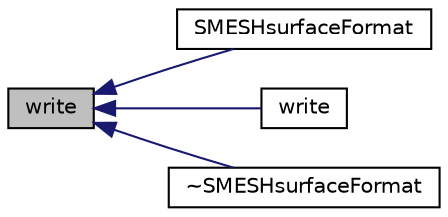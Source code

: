 digraph "write"
{
  bgcolor="transparent";
  edge [fontname="Helvetica",fontsize="10",labelfontname="Helvetica",labelfontsize="10"];
  node [fontname="Helvetica",fontsize="10",shape=record];
  rankdir="LR";
  Node190 [label="write",height=0.2,width=0.4,color="black", fillcolor="grey75", style="filled", fontcolor="black"];
  Node190 -> Node191 [dir="back",color="midnightblue",fontsize="10",style="solid",fontname="Helvetica"];
  Node191 [label="SMESHsurfaceFormat",height=0.2,width=0.4,color="black",URL="$a30885.html#a0f716c1f219647245bfcd83c25fa6a13",tooltip="Construct null. "];
  Node190 -> Node192 [dir="back",color="midnightblue",fontsize="10",style="solid",fontname="Helvetica"];
  Node192 [label="write",height=0.2,width=0.4,color="black",URL="$a30885.html#a01c3b83ec613ee5baee3f67a188e98b1",tooltip="Write object. "];
  Node190 -> Node193 [dir="back",color="midnightblue",fontsize="10",style="solid",fontname="Helvetica"];
  Node193 [label="~SMESHsurfaceFormat",height=0.2,width=0.4,color="black",URL="$a30885.html#a5c5997560f98c1d9ac9c747397081c49",tooltip="Destructor. "];
}
